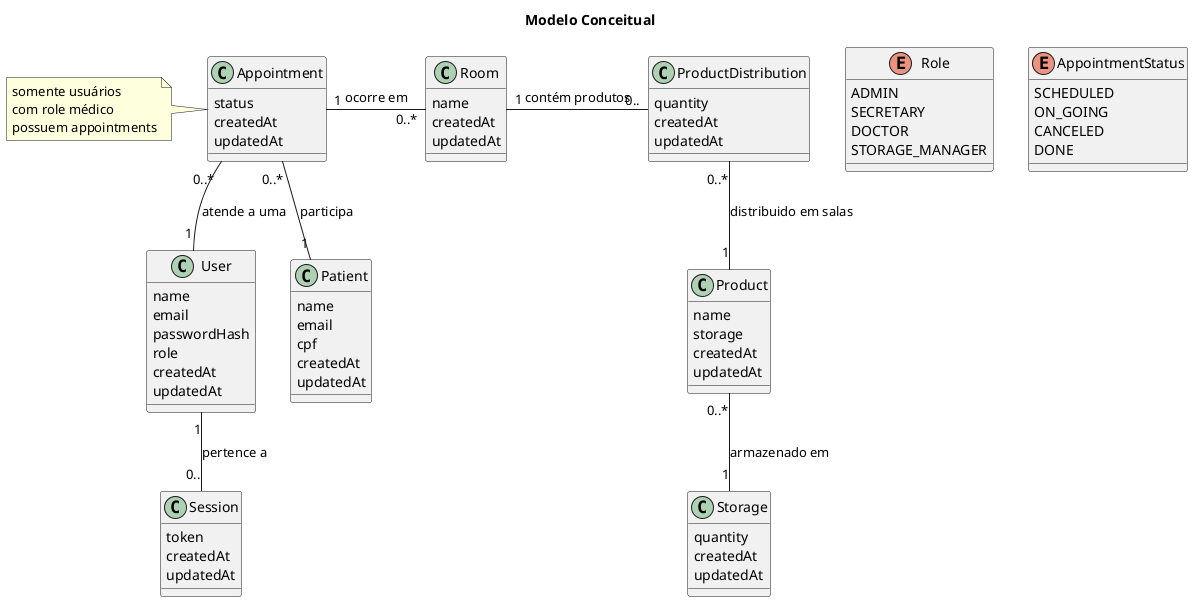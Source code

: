 @startuml

title Modelo Conceitual

class User {
  name
  email
  passwordHash
  role
  createdAt
  updatedAt
}

class Session {
  token
  createdAt
  updatedAt
}

class Room {
  name
  createdAt
  updatedAt
}

class Product {
  name
  storage
  createdAt
  updatedAt
}

class Storage {
  quantity
  createdAt
  updatedAt
}

class ProductDistribution {
  quantity
  createdAt
  updatedAt
}

class Patient {
  name
  email
  cpf
  createdAt
  updatedAt
}

class Appointment {
  status
  createdAt
  updatedAt
}

enum Role {
  ADMIN
  SECRETARY
  DOCTOR
  STORAGE_MANAGER
}

enum AppointmentStatus {
  SCHEDULED
  ON_GOING
  CANCELED
  DONE
}

User "1" -- "0.." Session: pertence a

Room "1" -right- "0.." ProductDistribution: contém produtos

ProductDistribution "0..*" -- "1" Product: distribuido em salas

Product "0..*" -- "1" Storage: armazenado em

Appointment "0..*" -- "1" Patient: participa

Appointment "0..*" -- "1" User: atende a uma

Appointment "1" -right- "0..*" Room: ocorre em

note left of Appointment
  somente usuários
  com role médico
  possuem appointments
end note

@enduml
